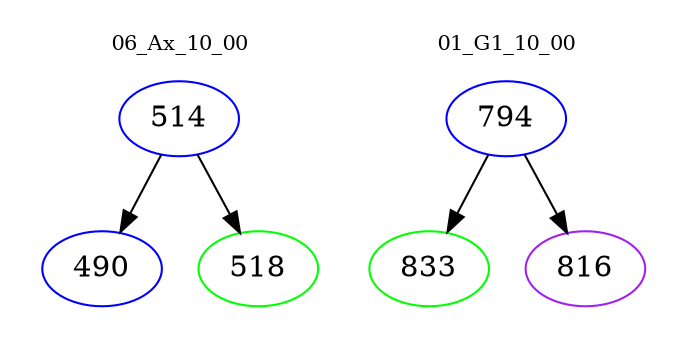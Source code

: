 digraph{
subgraph cluster_0 {
color = white
label = "06_Ax_10_00";
fontsize=10;
T0_514 [label="514", color="blue"]
T0_514 -> T0_490 [color="black"]
T0_490 [label="490", color="blue"]
T0_514 -> T0_518 [color="black"]
T0_518 [label="518", color="green"]
}
subgraph cluster_1 {
color = white
label = "01_G1_10_00";
fontsize=10;
T1_794 [label="794", color="blue"]
T1_794 -> T1_833 [color="black"]
T1_833 [label="833", color="green"]
T1_794 -> T1_816 [color="black"]
T1_816 [label="816", color="purple"]
}
}
